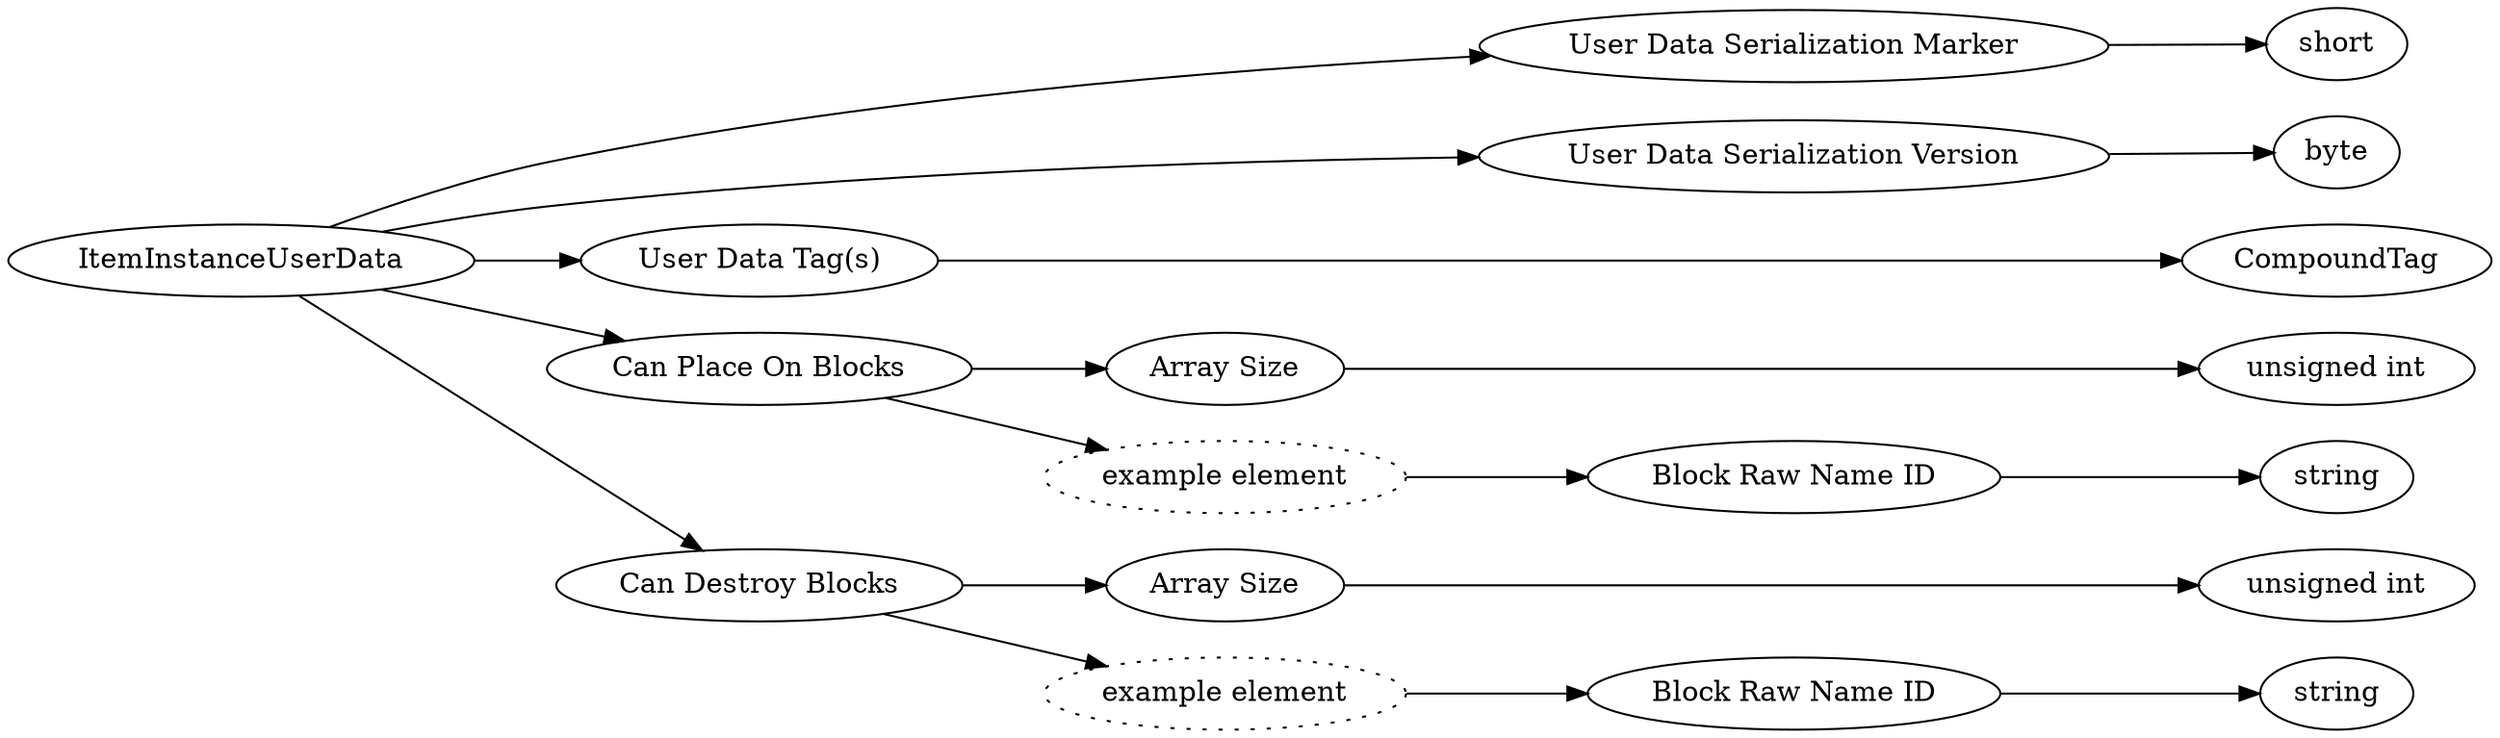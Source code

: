 digraph "ItemInstanceUserData" {
rankdir = LR
0
0 -> 1
1 -> 2
0 -> 3
3 -> 4
0 -> 5
5 -> 6
0 -> 7
7 -> 8
8 -> 9
7 -> 10
10 -> 11
11 -> 12
0 -> 13
13 -> 14
14 -> 15
13 -> 16
16 -> 17
17 -> 18

0 [label="ItemInstanceUserData",comment="name: \"ItemInstanceUserData\", typeName: \"\", id: 0, branchId: 0, recurseId: -1, attributes: 0, notes: \"\""];
1 [label="User Data Serialization Marker",comment="name: \"User Data Serialization Marker\", typeName: \"\", id: 1, branchId: 0, recurseId: -1, attributes: 0, notes: \"(-1) marking start of data\""];
2 [label="short",comment="name: \"short\", typeName: \"\", id: 2, branchId: 0, recurseId: -1, attributes: 512, notes: \"\""];
3 [label="User Data Serialization Version",comment="name: \"User Data Serialization Version\", typeName: \"\", id: 3, branchId: 0, recurseId: -1, attributes: 0, notes: \"Currently 1\""];
4 [label="byte",comment="name: \"byte\", typeName: \"\", id: 4, branchId: 0, recurseId: -1, attributes: 512, notes: \"\""];
5 [label="User Data Tag(s)",comment="name: \"User Data Tag(s)\", typeName: \"CompoundTag\", id: 5, branchId: 0, recurseId: -1, attributes: 256, notes: \"See: @CompoundTag.html#Compound Tag@ .\""];
6 [label="CompoundTag",comment="name: \"CompoundTag\", typeName: \"\", id: 6, branchId: 0, recurseId: -1, attributes: 512, notes: \"\""];
7 [label="Can Place On Blocks",comment="name: \"Can Place On Blocks\", typeName: \"\", id: 7, branchId: 0, recurseId: -1, attributes: 8, notes: \"Blocks that this item can be placed on.\""];
8 [label="Array Size",comment="name: \"Array Size\", typeName: \"\", id: 8, branchId: 0, recurseId: -1, attributes: 0, notes: \"\""];
9 [label="unsigned int",comment="name: \"unsigned int\", typeName: \"\", id: 9, branchId: 0, recurseId: -1, attributes: 512, notes: \"\""];
10 [label="example element",style=dotted,comment="name: \"example element\", typeName: \"\", id: 10, branchId: 0, recurseId: -1, attributes: 16, notes: \"\""];
11 [label="Block Raw Name ID",comment="name: \"Block Raw Name ID\", typeName: \"\", id: 11, branchId: 0, recurseId: -1, attributes: 0, notes: \"\""];
12 [label="string",comment="name: \"string\", typeName: \"\", id: 12, branchId: 0, recurseId: -1, attributes: 512, notes: \"\""];
13 [label="Can Destroy Blocks",comment="name: \"Can Destroy Blocks\", typeName: \"\", id: 13, branchId: 0, recurseId: -1, attributes: 8, notes: \"Blocks that this item can destroy.\""];
14 [label="Array Size",comment="name: \"Array Size\", typeName: \"\", id: 14, branchId: 0, recurseId: -1, attributes: 0, notes: \"\""];
15 [label="unsigned int",comment="name: \"unsigned int\", typeName: \"\", id: 15, branchId: 0, recurseId: -1, attributes: 512, notes: \"\""];
16 [label="example element",style=dotted,comment="name: \"example element\", typeName: \"\", id: 16, branchId: 0, recurseId: -1, attributes: 16, notes: \"\""];
17 [label="Block Raw Name ID",comment="name: \"Block Raw Name ID\", typeName: \"\", id: 17, branchId: 0, recurseId: -1, attributes: 0, notes: \"\""];
18 [label="string",comment="name: \"string\", typeName: \"\", id: 18, branchId: 0, recurseId: -1, attributes: 512, notes: \"\""];
{ rank = max;2;4;6;9;12;15;18}

}
